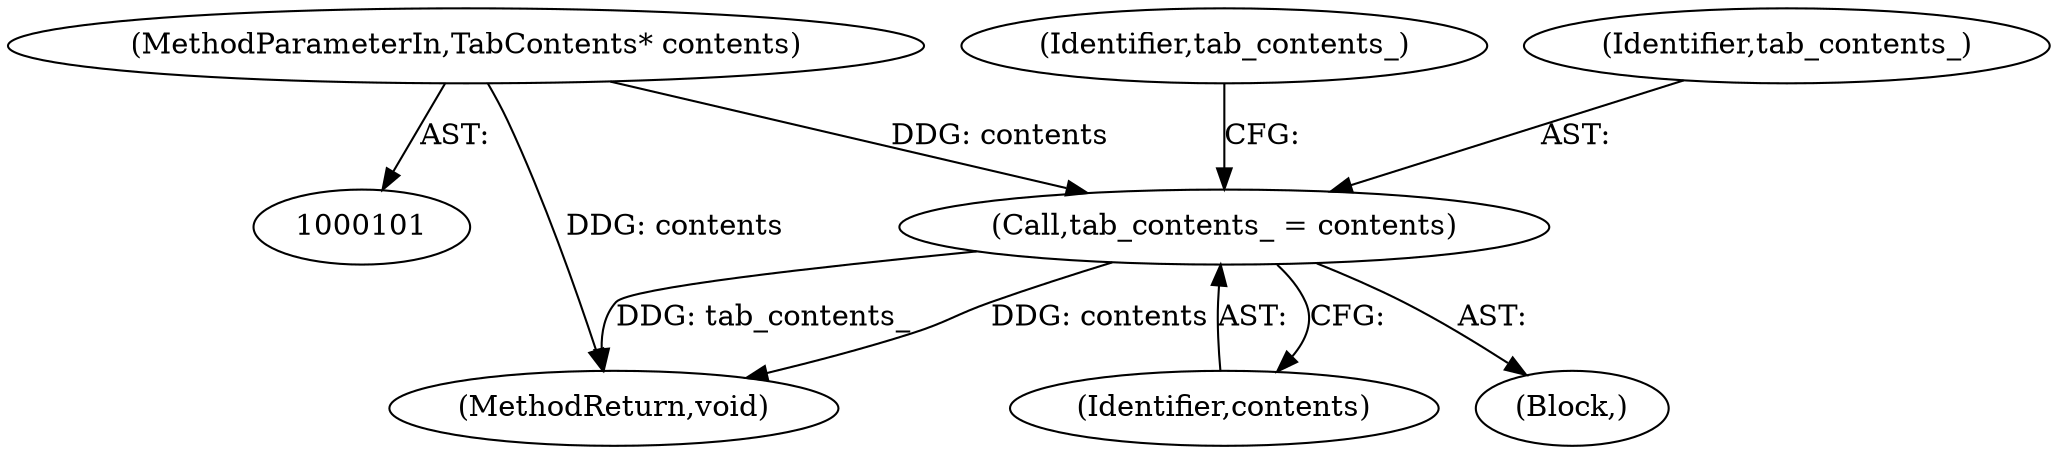 digraph "0_Chrome_fc3c351a3d995f73ead5c92354396a7ec2b14e3f_8@pointer" {
"1000107" [label="(Call,tab_contents_ = contents)"];
"1000102" [label="(MethodParameterIn,TabContents* contents)"];
"1000109" [label="(Identifier,contents)"];
"1000111" [label="(Identifier,tab_contents_)"];
"1000107" [label="(Call,tab_contents_ = contents)"];
"1000102" [label="(MethodParameterIn,TabContents* contents)"];
"1000127" [label="(MethodReturn,void)"];
"1000108" [label="(Identifier,tab_contents_)"];
"1000103" [label="(Block,)"];
"1000107" -> "1000103"  [label="AST: "];
"1000107" -> "1000109"  [label="CFG: "];
"1000108" -> "1000107"  [label="AST: "];
"1000109" -> "1000107"  [label="AST: "];
"1000111" -> "1000107"  [label="CFG: "];
"1000107" -> "1000127"  [label="DDG: tab_contents_"];
"1000107" -> "1000127"  [label="DDG: contents"];
"1000102" -> "1000107"  [label="DDG: contents"];
"1000102" -> "1000101"  [label="AST: "];
"1000102" -> "1000127"  [label="DDG: contents"];
}
